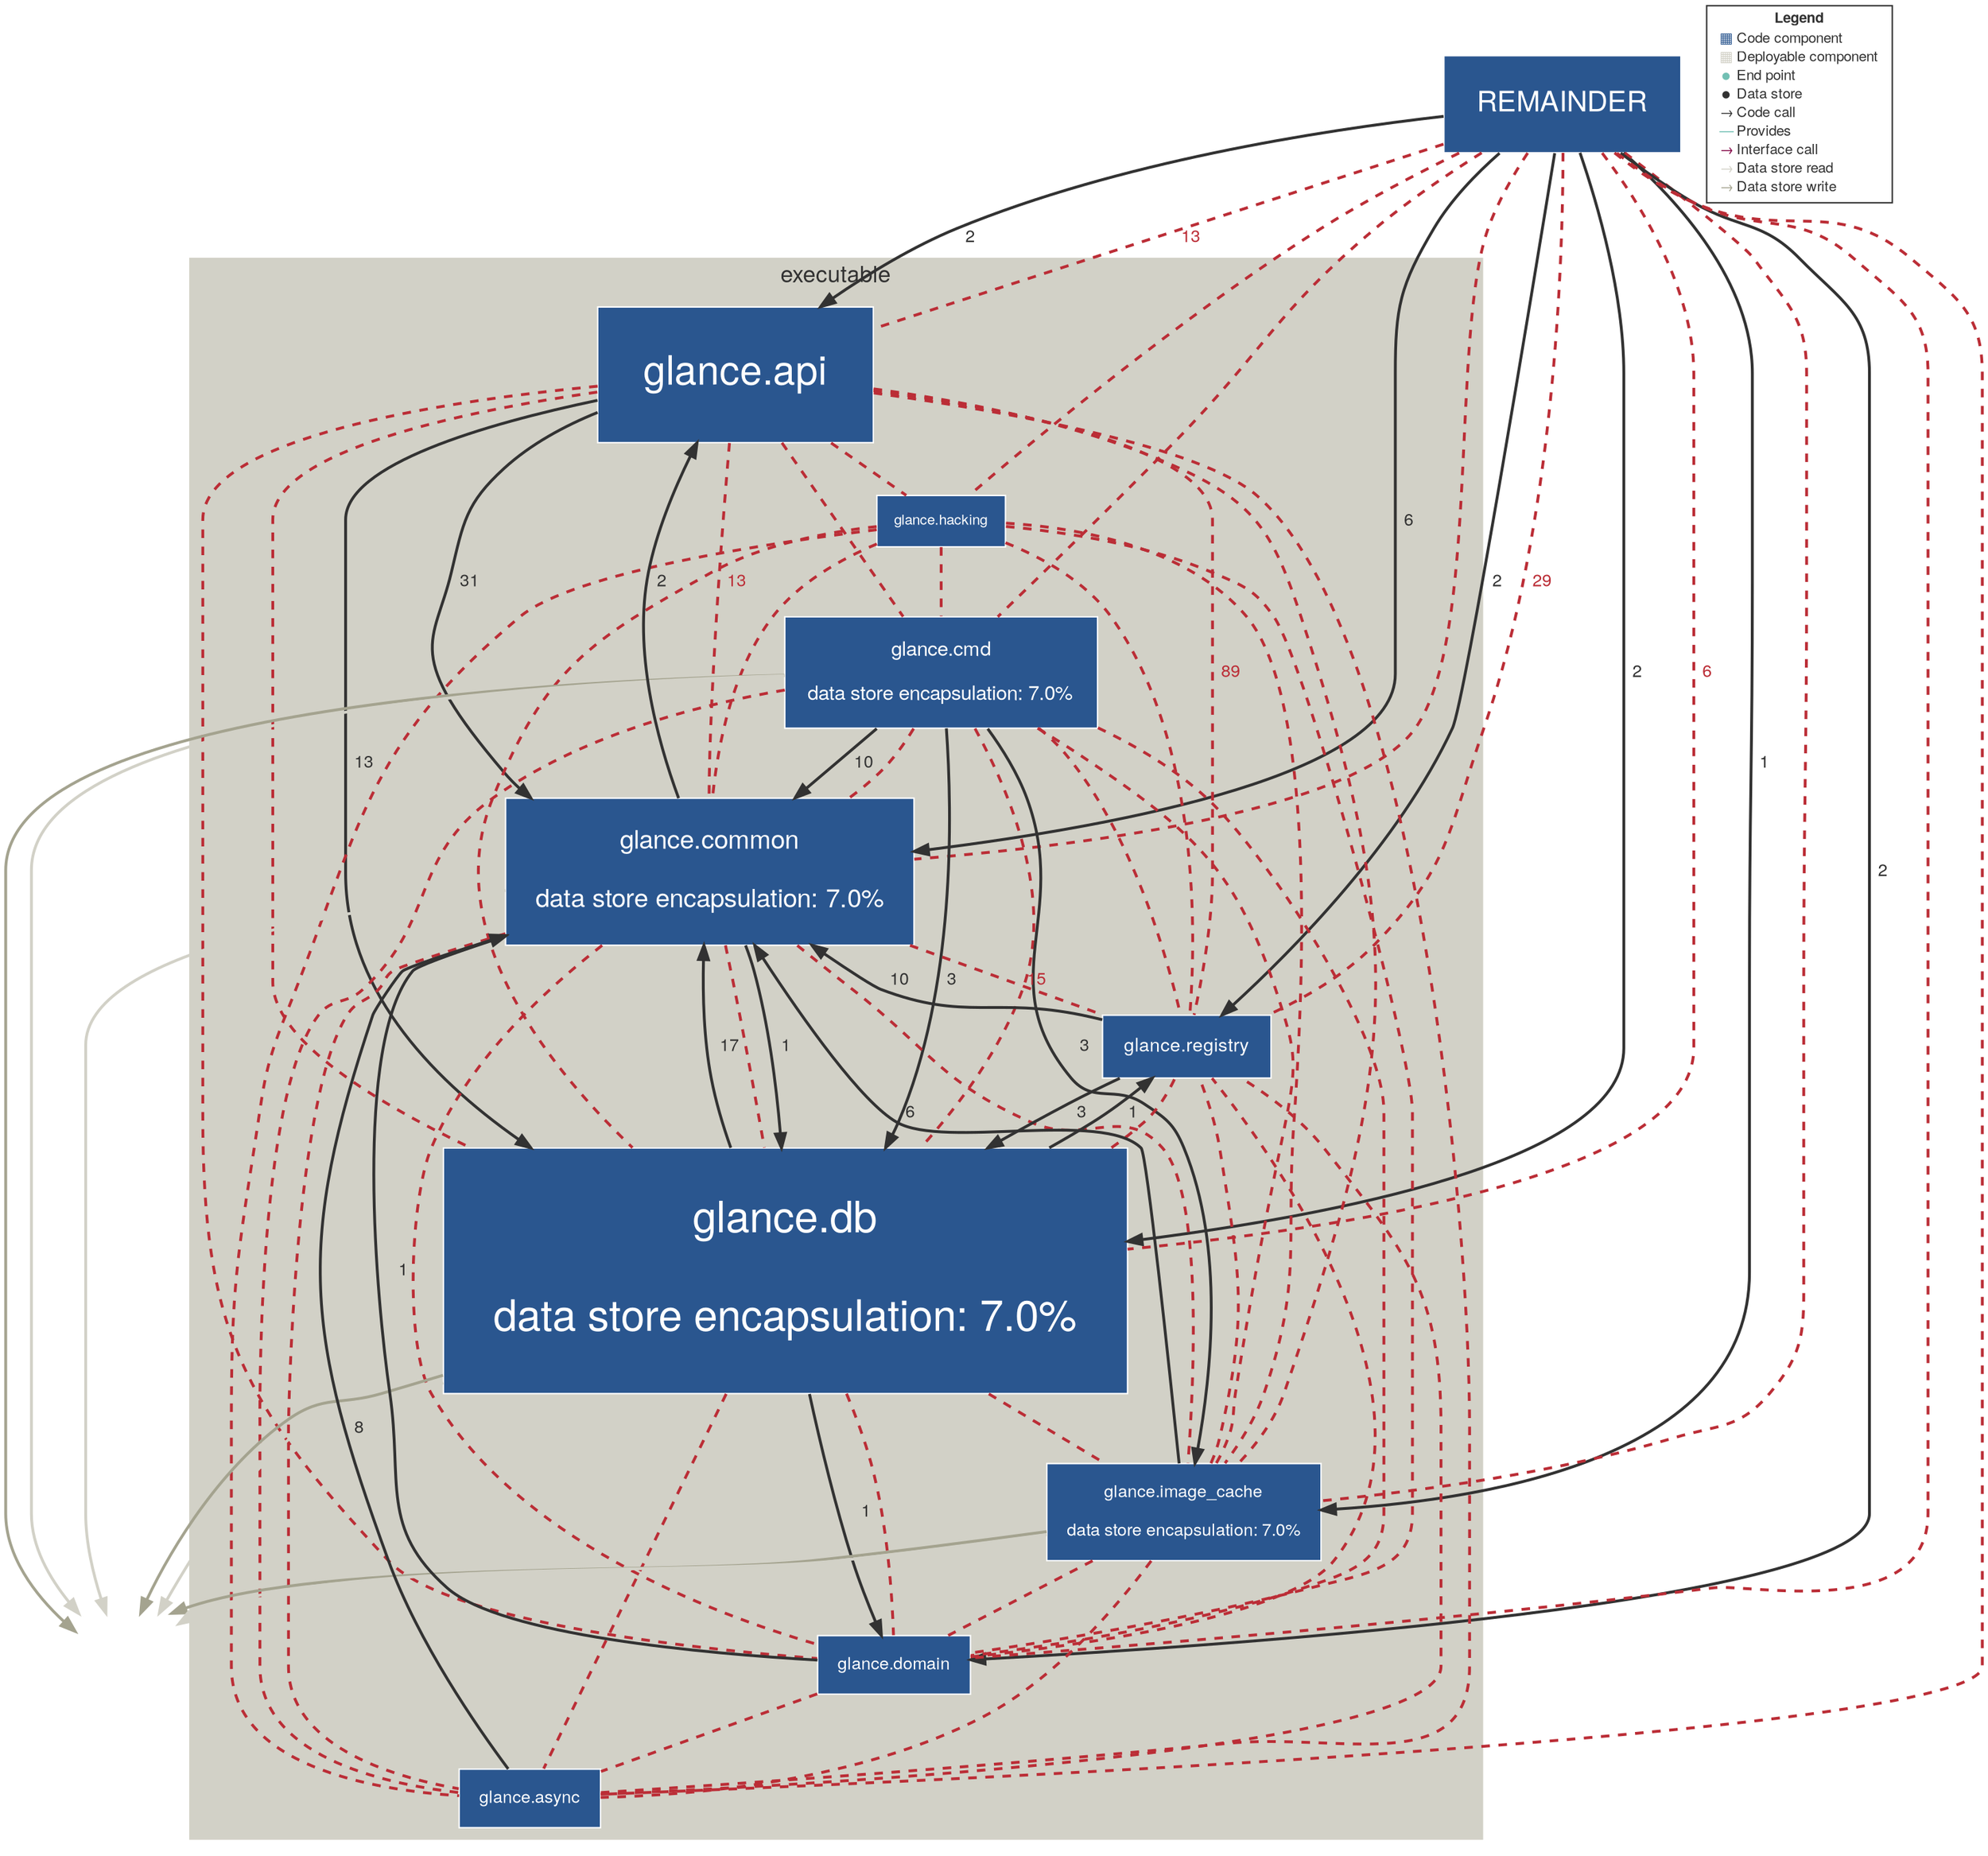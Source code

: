 digraph "Graph" {
compound=true
rankdir=TD
"REMAINDER@NOT_DEPLOYED" [ shape="box" style="filled" fillcolor="#2A568F" penwidth="1" color="#FFFFFF" fontname="Helvetica Neue" fontcolor="#FFFFFF" fontsize="20" margin="0.32" label="REMAINDER" ]
"2d3aa6bd-10d6-4e2d-ad43-be2a24e1e22e@NOT_DEPLOYED" [ shape="box" penwidth="0" fontname="Helvetica Neue" fontcolor="#323232" fontsize="16" image="icon-datastore.png" width="1.000" height="1.000" fixedsize="true" label="" ]
subgraph "cluster-glance" {
style="filled"
color="#D2D1C7"
fontname="Helvetica Neue"
fontsize="16"
fontcolor="#323232"
label="executable"
"glance.api@glance" [ shape="box" style="filled" fillcolor="#2A568F" penwidth="1" color="#FFFFFF" fontname="Helvetica Neue" fontcolor="#FFFFFF" fontsize="28" margin="0.448" label="glance.api" ]
"glance.hacking@glance" [ shape="box" style="filled" fillcolor="#2A568F" penwidth="1" color="#FFFFFF" fontname="Helvetica Neue" fontcolor="#FFFFFF" fontsize="10" margin="0.16" label="glance.hacking" ]
"glance.cmd@glance" [ shape="box" style="filled" fillcolor="#2A568F" penwidth="1" color="#FFFFFF" fontname="Helvetica Neue" fontcolor="#FFFFFF" fontsize="14" margin="0.224" label="glance.cmd

data store encapsulation: 7.0%" ]
"glance.common@glance" [ shape="box" style="filled" fillcolor="#2A568F" penwidth="1" color="#FFFFFF" fontname="Helvetica Neue" fontcolor="#FFFFFF" fontsize="18" margin="0.28800000000000003" label="glance.common

data store encapsulation: 7.0%" ]
"glance.db@glance" [ shape="box" style="filled" fillcolor="#2A568F" penwidth="1" color="#FFFFFF" fontname="Helvetica Neue" fontcolor="#FFFFFF" fontsize="30" margin="0.48" label="glance.db

data store encapsulation: 7.0%" ]
"glance.image_cache@glance" [ shape="box" style="filled" fillcolor="#2A568F" penwidth="1" color="#FFFFFF" fontname="Helvetica Neue" fontcolor="#FFFFFF" fontsize="12" margin="0.192" label="glance.image_cache

data store encapsulation: 7.0%" ]
"glance.domain@glance" [ shape="box" style="filled" fillcolor="#2A568F" penwidth="1" color="#FFFFFF" fontname="Helvetica Neue" fontcolor="#FFFFFF" fontsize="12" margin="0.192" label="glance.domain" ]
"glance.async@glance" [ shape="box" style="filled" fillcolor="#2A568F" penwidth="1" color="#FFFFFF" fontname="Helvetica Neue" fontcolor="#FFFFFF" fontsize="12" margin="0.192" label="glance.async" ]
"glance.registry@glance" [ shape="box" style="filled" fillcolor="#2A568F" penwidth="1" color="#FFFFFF" fontname="Helvetica Neue" fontcolor="#FFFFFF" fontsize="13" margin="0.20800000000000002" label="glance.registry" ]
}
"REMAINDER@NOT_DEPLOYED" -> "glance.api@glance" [ penwidth="2" color="#323232" fontcolor="#323232" fontname="Helvetica Neue" fontsize="12" label="  2" ]
"REMAINDER@NOT_DEPLOYED" -> "glance.common@glance" [ penwidth="2" color="#323232" fontcolor="#323232" fontname="Helvetica Neue" fontsize="12" label="  6" ]
"REMAINDER@NOT_DEPLOYED" -> "glance.db@glance" [ penwidth="2" color="#323232" fontcolor="#323232" fontname="Helvetica Neue" fontsize="12" label="  2" ]
"REMAINDER@NOT_DEPLOYED" -> "glance.image_cache@glance" [ penwidth="2" color="#323232" fontcolor="#323232" fontname="Helvetica Neue" fontsize="12" label="  1" ]
"REMAINDER@NOT_DEPLOYED" -> "glance.domain@glance" [ penwidth="2" color="#323232" fontcolor="#323232" fontname="Helvetica Neue" fontsize="12" label="  2" ]
"REMAINDER@NOT_DEPLOYED" -> "glance.registry@glance" [ penwidth="2" color="#323232" fontcolor="#323232" fontname="Helvetica Neue" fontsize="12" label="  2" ]
"glance.api@glance" -> "glance.common@glance" [ penwidth="2" color="#323232" fontcolor="#323232" fontname="Helvetica Neue" fontsize="12" label="  31" ]
"glance.api@glance" -> "glance.db@glance" [ penwidth="2" color="#323232" fontcolor="#323232" fontname="Helvetica Neue" fontsize="12" label="  13" ]
"glance.cmd@glance" -> "2d3aa6bd-10d6-4e2d-ad43-be2a24e1e22e@NOT_DEPLOYED" [ penwidth="2" color="#A4A38F" fontcolor="#A4A38F" fontname="Helvetica Neue" fontsize="12" label="" ]
"glance.cmd@glance" -> "2d3aa6bd-10d6-4e2d-ad43-be2a24e1e22e@NOT_DEPLOYED" [ penwidth="2" color="#D2D1C7" fontcolor="#D2D1C7" fontname="Helvetica Neue" fontsize="12" label="" ]
"glance.cmd@glance" -> "glance.common@glance" [ penwidth="2" color="#323232" fontcolor="#323232" fontname="Helvetica Neue" fontsize="12" label="  10" ]
"glance.cmd@glance" -> "glance.db@glance" [ penwidth="2" color="#323232" fontcolor="#323232" fontname="Helvetica Neue" fontsize="12" label="  3" ]
"glance.cmd@glance" -> "glance.image_cache@glance" [ penwidth="2" color="#323232" fontcolor="#323232" fontname="Helvetica Neue" fontsize="12" label="  3" ]
"glance.common@glance" -> "2d3aa6bd-10d6-4e2d-ad43-be2a24e1e22e@NOT_DEPLOYED" [ penwidth="2" color="#D2D1C7" fontcolor="#D2D1C7" fontname="Helvetica Neue" fontsize="12" label="" ]
"glance.common@glance" -> "glance.api@glance" [ penwidth="2" color="#323232" fontcolor="#323232" fontname="Helvetica Neue" fontsize="12" label="  2" ]
"glance.common@glance" -> "glance.db@glance" [ penwidth="2" color="#323232" fontcolor="#323232" fontname="Helvetica Neue" fontsize="12" label="  1" ]
"glance.db@glance" -> "2d3aa6bd-10d6-4e2d-ad43-be2a24e1e22e@NOT_DEPLOYED" [ penwidth="2" color="#A4A38F" fontcolor="#A4A38F" fontname="Helvetica Neue" fontsize="12" label="" ]
"glance.db@glance" -> "2d3aa6bd-10d6-4e2d-ad43-be2a24e1e22e@NOT_DEPLOYED" [ penwidth="2" color="#D2D1C7" fontcolor="#D2D1C7" fontname="Helvetica Neue" fontsize="12" label="" ]
"glance.db@glance" -> "glance.common@glance" [ penwidth="2" color="#323232" fontcolor="#323232" fontname="Helvetica Neue" fontsize="12" label="  17" ]
"glance.db@glance" -> "glance.domain@glance" [ penwidth="2" color="#323232" fontcolor="#323232" fontname="Helvetica Neue" fontsize="12" label="  1" ]
"glance.db@glance" -> "glance.registry@glance" [ penwidth="2" color="#323232" fontcolor="#323232" fontname="Helvetica Neue" fontsize="12" label="  1" ]
"glance.image_cache@glance" -> "2d3aa6bd-10d6-4e2d-ad43-be2a24e1e22e@NOT_DEPLOYED" [ penwidth="2" color="#A4A38F" fontcolor="#A4A38F" fontname="Helvetica Neue" fontsize="12" label="" ]
"glance.image_cache@glance" -> "2d3aa6bd-10d6-4e2d-ad43-be2a24e1e22e@NOT_DEPLOYED" [ penwidth="2" color="#D2D1C7" fontcolor="#D2D1C7" fontname="Helvetica Neue" fontsize="12" label="" ]
"glance.image_cache@glance" -> "glance.common@glance" [ penwidth="2" color="#323232" fontcolor="#323232" fontname="Helvetica Neue" fontsize="12" label="  6" ]
"glance.domain@glance" -> "glance.common@glance" [ penwidth="2" color="#323232" fontcolor="#323232" fontname="Helvetica Neue" fontsize="12" label="  1" ]
"glance.async@glance" -> "glance.common@glance" [ penwidth="2" color="#323232" fontcolor="#323232" fontname="Helvetica Neue" fontsize="12" label="  8" ]
"glance.registry@glance" -> "glance.common@glance" [ penwidth="2" color="#323232" fontcolor="#323232" fontname="Helvetica Neue" fontsize="12" label="  10" ]
"glance.registry@glance" -> "glance.db@glance" [ penwidth="2" color="#323232" fontcolor="#323232" fontname="Helvetica Neue" fontsize="12" label="  3" ]
"REMAINDER@NOT_DEPLOYED" -> "glance.api@glance" [ penwidth="2" color="#bb2d36" fontcolor="#bb2d36" fontname="Helvetica Neue" fontsize="12" arrowhead="both" style="dashed" label="  13" ]
"REMAINDER@NOT_DEPLOYED" -> "glance.hacking@glance" [ penwidth="2" color="#bb2d36" fontcolor="#bb2d36" fontname="Helvetica Neue" fontsize="12" arrowhead="both" style="dashed" label="" ]
"REMAINDER@NOT_DEPLOYED" -> "glance.cmd@glance" [ penwidth="2" color="#bb2d36" fontcolor="#bb2d36" fontname="Helvetica Neue" fontsize="12" arrowhead="both" style="dashed" label="" ]
"REMAINDER@NOT_DEPLOYED" -> "glance.common@glance" [ penwidth="2" color="#bb2d36" fontcolor="#bb2d36" fontname="Helvetica Neue" fontsize="12" arrowhead="both" style="dashed" label="" ]
"REMAINDER@NOT_DEPLOYED" -> "glance.db@glance" [ penwidth="2" color="#bb2d36" fontcolor="#bb2d36" fontname="Helvetica Neue" fontsize="12" arrowhead="both" style="dashed" label="  6" ]
"REMAINDER@NOT_DEPLOYED" -> "glance.image_cache@glance" [ penwidth="2" color="#bb2d36" fontcolor="#bb2d36" fontname="Helvetica Neue" fontsize="12" arrowhead="both" style="dashed" label="" ]
"REMAINDER@NOT_DEPLOYED" -> "glance.domain@glance" [ penwidth="2" color="#bb2d36" fontcolor="#bb2d36" fontname="Helvetica Neue" fontsize="12" arrowhead="both" style="dashed" label="" ]
"REMAINDER@NOT_DEPLOYED" -> "glance.async@glance" [ penwidth="2" color="#bb2d36" fontcolor="#bb2d36" fontname="Helvetica Neue" fontsize="12" arrowhead="both" style="dashed" label="" ]
"REMAINDER@NOT_DEPLOYED" -> "glance.registry@glance" [ penwidth="2" color="#bb2d36" fontcolor="#bb2d36" fontname="Helvetica Neue" fontsize="12" arrowhead="both" style="dashed" label="  29" ]
"glance.api@glance" -> "glance.hacking@glance" [ penwidth="2" color="#bb2d36" fontcolor="#bb2d36" fontname="Helvetica Neue" fontsize="12" arrowhead="both" style="dashed" label="" ]
"glance.api@glance" -> "glance.cmd@glance" [ penwidth="2" color="#bb2d36" fontcolor="#bb2d36" fontname="Helvetica Neue" fontsize="12" arrowhead="both" style="dashed" label="" ]
"glance.api@glance" -> "glance.common@glance" [ penwidth="2" color="#bb2d36" fontcolor="#bb2d36" fontname="Helvetica Neue" fontsize="12" arrowhead="both" style="dashed" label="  13" ]
"glance.api@glance" -> "glance.db@glance" [ penwidth="2" color="#bb2d36" fontcolor="#bb2d36" fontname="Helvetica Neue" fontsize="12" arrowhead="both" style="dashed" label="" ]
"glance.api@glance" -> "glance.image_cache@glance" [ penwidth="2" color="#bb2d36" fontcolor="#bb2d36" fontname="Helvetica Neue" fontsize="12" arrowhead="both" style="dashed" label="" ]
"glance.api@glance" -> "glance.domain@glance" [ penwidth="2" color="#bb2d36" fontcolor="#bb2d36" fontname="Helvetica Neue" fontsize="12" arrowhead="both" style="dashed" label="" ]
"glance.api@glance" -> "glance.async@glance" [ penwidth="2" color="#bb2d36" fontcolor="#bb2d36" fontname="Helvetica Neue" fontsize="12" arrowhead="both" style="dashed" label="" ]
"glance.api@glance" -> "glance.registry@glance" [ penwidth="2" color="#bb2d36" fontcolor="#bb2d36" fontname="Helvetica Neue" fontsize="12" arrowhead="both" style="dashed" label="  89" ]
"glance.hacking@glance" -> "glance.cmd@glance" [ penwidth="2" color="#bb2d36" fontcolor="#bb2d36" fontname="Helvetica Neue" fontsize="12" arrowhead="both" style="dashed" label="" ]
"glance.hacking@glance" -> "glance.common@glance" [ penwidth="2" color="#bb2d36" fontcolor="#bb2d36" fontname="Helvetica Neue" fontsize="12" arrowhead="both" style="dashed" label="" ]
"glance.hacking@glance" -> "glance.db@glance" [ penwidth="2" color="#bb2d36" fontcolor="#bb2d36" fontname="Helvetica Neue" fontsize="12" arrowhead="both" style="dashed" label="" ]
"glance.hacking@glance" -> "glance.image_cache@glance" [ penwidth="2" color="#bb2d36" fontcolor="#bb2d36" fontname="Helvetica Neue" fontsize="12" arrowhead="both" style="dashed" label="" ]
"glance.hacking@glance" -> "glance.domain@glance" [ penwidth="2" color="#bb2d36" fontcolor="#bb2d36" fontname="Helvetica Neue" fontsize="12" arrowhead="both" style="dashed" label="" ]
"glance.hacking@glance" -> "glance.async@glance" [ penwidth="2" color="#bb2d36" fontcolor="#bb2d36" fontname="Helvetica Neue" fontsize="12" arrowhead="both" style="dashed" label="" ]
"glance.hacking@glance" -> "glance.registry@glance" [ penwidth="2" color="#bb2d36" fontcolor="#bb2d36" fontname="Helvetica Neue" fontsize="12" arrowhead="both" style="dashed" label="" ]
"glance.cmd@glance" -> "glance.common@glance" [ penwidth="2" color="#bb2d36" fontcolor="#bb2d36" fontname="Helvetica Neue" fontsize="12" arrowhead="both" style="dashed" label="" ]
"glance.cmd@glance" -> "glance.db@glance" [ penwidth="2" color="#bb2d36" fontcolor="#bb2d36" fontname="Helvetica Neue" fontsize="12" arrowhead="both" style="dashed" label="" ]
"glance.cmd@glance" -> "glance.image_cache@glance" [ penwidth="2" color="#bb2d36" fontcolor="#bb2d36" fontname="Helvetica Neue" fontsize="12" arrowhead="both" style="dashed" label="" ]
"glance.cmd@glance" -> "glance.domain@glance" [ penwidth="2" color="#bb2d36" fontcolor="#bb2d36" fontname="Helvetica Neue" fontsize="12" arrowhead="both" style="dashed" label="" ]
"glance.cmd@glance" -> "glance.async@glance" [ penwidth="2" color="#bb2d36" fontcolor="#bb2d36" fontname="Helvetica Neue" fontsize="12" arrowhead="both" style="dashed" label="" ]
"glance.cmd@glance" -> "glance.registry@glance" [ penwidth="2" color="#bb2d36" fontcolor="#bb2d36" fontname="Helvetica Neue" fontsize="12" arrowhead="both" style="dashed" label="" ]
"glance.common@glance" -> "glance.db@glance" [ penwidth="2" color="#bb2d36" fontcolor="#bb2d36" fontname="Helvetica Neue" fontsize="12" arrowhead="both" style="dashed" label="" ]
"glance.common@glance" -> "glance.image_cache@glance" [ penwidth="2" color="#bb2d36" fontcolor="#bb2d36" fontname="Helvetica Neue" fontsize="12" arrowhead="both" style="dashed" label="" ]
"glance.common@glance" -> "glance.domain@glance" [ penwidth="2" color="#bb2d36" fontcolor="#bb2d36" fontname="Helvetica Neue" fontsize="12" arrowhead="both" style="dashed" label="" ]
"glance.common@glance" -> "glance.async@glance" [ penwidth="2" color="#bb2d36" fontcolor="#bb2d36" fontname="Helvetica Neue" fontsize="12" arrowhead="both" style="dashed" label="" ]
"glance.common@glance" -> "glance.registry@glance" [ penwidth="2" color="#bb2d36" fontcolor="#bb2d36" fontname="Helvetica Neue" fontsize="12" arrowhead="both" style="dashed" label="  15" ]
"glance.db@glance" -> "glance.image_cache@glance" [ penwidth="2" color="#bb2d36" fontcolor="#bb2d36" fontname="Helvetica Neue" fontsize="12" arrowhead="both" style="dashed" label="" ]
"glance.db@glance" -> "glance.domain@glance" [ penwidth="2" color="#bb2d36" fontcolor="#bb2d36" fontname="Helvetica Neue" fontsize="12" arrowhead="both" style="dashed" label="" ]
"glance.db@glance" -> "glance.async@glance" [ penwidth="2" color="#bb2d36" fontcolor="#bb2d36" fontname="Helvetica Neue" fontsize="12" arrowhead="both" style="dashed" label="" ]
"glance.db@glance" -> "glance.registry@glance" [ penwidth="2" color="#bb2d36" fontcolor="#bb2d36" fontname="Helvetica Neue" fontsize="12" arrowhead="both" style="dashed" label="" ]
"glance.image_cache@glance" -> "glance.domain@glance" [ penwidth="2" color="#bb2d36" fontcolor="#bb2d36" fontname="Helvetica Neue" fontsize="12" arrowhead="both" style="dashed" label="" ]
"glance.image_cache@glance" -> "glance.async@glance" [ penwidth="2" color="#bb2d36" fontcolor="#bb2d36" fontname="Helvetica Neue" fontsize="12" arrowhead="both" style="dashed" label="" ]
"glance.image_cache@glance" -> "glance.registry@glance" [ penwidth="2" color="#bb2d36" fontcolor="#bb2d36" fontname="Helvetica Neue" fontsize="12" arrowhead="both" style="dashed" label="" ]
"glance.domain@glance" -> "glance.async@glance" [ penwidth="2" color="#bb2d36" fontcolor="#bb2d36" fontname="Helvetica Neue" fontsize="12" arrowhead="both" style="dashed" label="" ]
"glance.domain@glance" -> "glance.registry@glance" [ penwidth="2" color="#bb2d36" fontcolor="#bb2d36" fontname="Helvetica Neue" fontsize="12" arrowhead="both" style="dashed" label="" ]
"glance.async@glance" -> "glance.registry@glance" [ penwidth="2" color="#bb2d36" fontcolor="#bb2d36" fontname="Helvetica Neue" fontsize="12" arrowhead="both" style="dashed" label="" ]
"LEGEND" [ shape="box" style="filled" fillcolor="#FFFFFF" penwidth="1" color="#323232" fontname="Helvetica Neue" fontcolor="#323232" fontsize="10" label=<<TABLE BORDER="0" CELLPADDING="1" CELLSPACING="0">
<TR><TD COLSPAN="2"><B>Legend</B></TD></TR>
<TR><TD><FONT COLOR="#2A568F">&#9638;</FONT></TD><TD ALIGN="left">Code component</TD></TR>
<TR><TD><FONT COLOR="#D2D1C7">&#9638;</FONT></TD><TD ALIGN="left">Deployable component</TD></TR>
<TR><TD><FONT COLOR="#72C0B4">&#9679;</FONT></TD><TD ALIGN="left">End point</TD></TR>
<TR><TD><FONT COLOR="#323232">&#9679;</FONT></TD><TD ALIGN="left">Data store</TD></TR>
<TR><TD><FONT COLOR="#323232">&rarr;</FONT></TD><TD ALIGN="left">Code call</TD></TR>
<TR><TD><FONT COLOR="#72C0B4">&#8212;</FONT></TD><TD ALIGN="left">Provides</TD></TR>
<TR><TD><FONT COLOR="#820445">&rarr;</FONT></TD><TD ALIGN="left">Interface call</TD></TR>
<TR><TD><FONT COLOR="#D2D1C7">&rarr;</FONT></TD><TD ALIGN="left">Data store read</TD></TR>
<TR><TD><FONT COLOR="#A4A38F">&rarr;</FONT></TD><TD ALIGN="left">Data store write</TD></TR>
</TABLE>
>  ]
}
